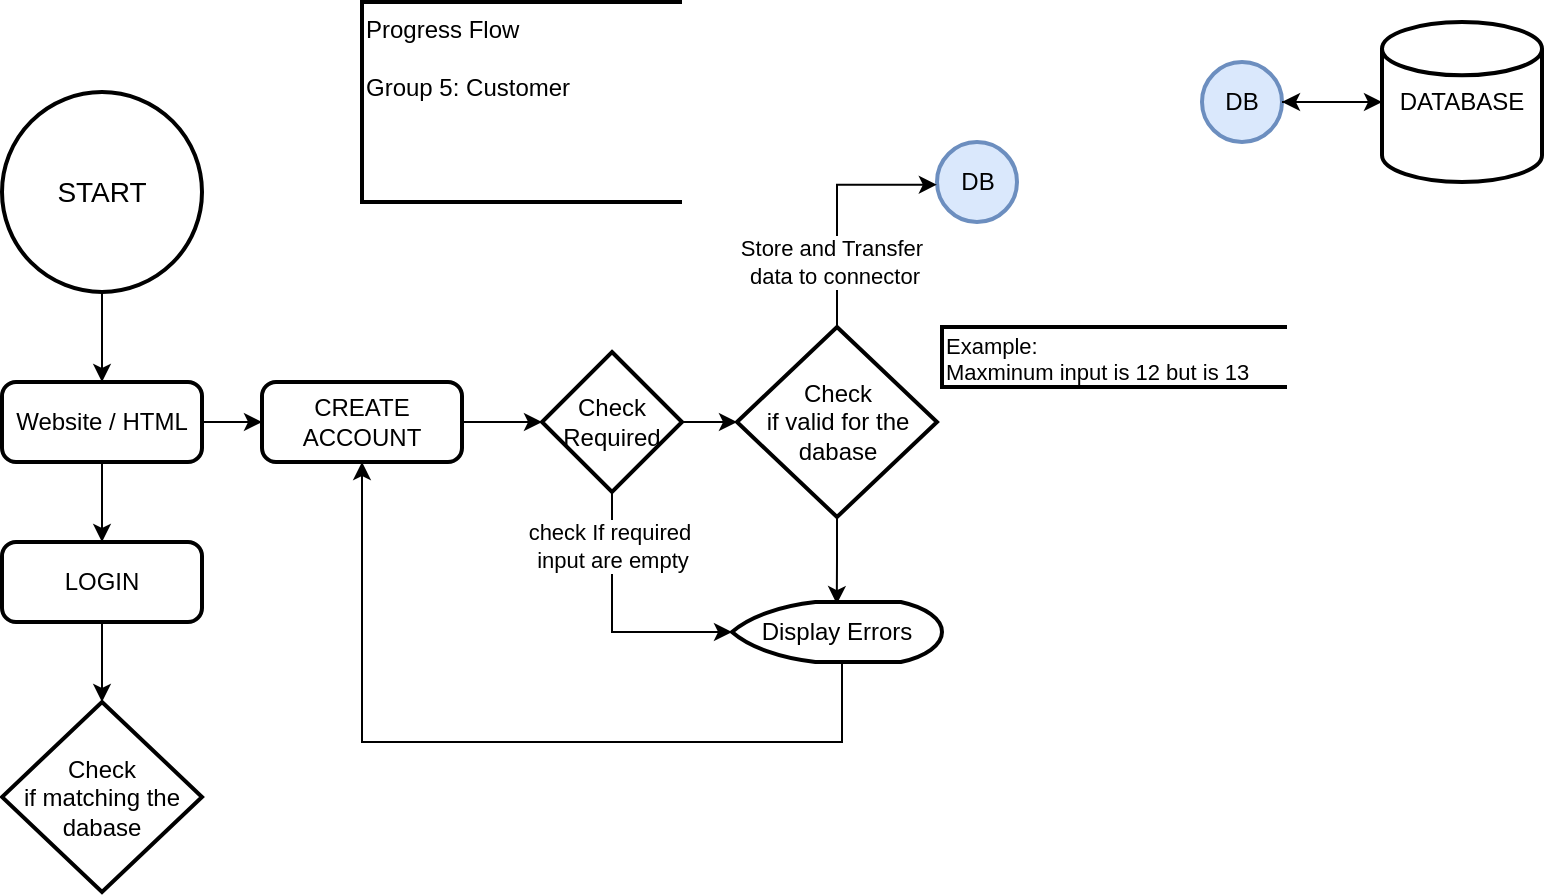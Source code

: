 <mxfile version="24.0.6" type="device">
  <diagram name="Page-1" id="C0pB-2nuhrxpLYxTiZ_2">
    <mxGraphModel dx="1523" dy="963" grid="1" gridSize="10" guides="1" tooltips="1" connect="1" arrows="1" fold="1" page="1" pageScale="1" pageWidth="850" pageHeight="1100" math="0" shadow="0">
      <root>
        <mxCell id="0" />
        <mxCell id="1" parent="0" />
        <mxCell id="KAI_ywYx_2HNOmHF93Lu-5" style="edgeStyle=orthogonalEdgeStyle;rounded=0;orthogonalLoop=1;jettySize=auto;html=1;entryX=0.5;entryY=0;entryDx=0;entryDy=0;" edge="1" parent="1" source="KAI_ywYx_2HNOmHF93Lu-1" target="KAI_ywYx_2HNOmHF93Lu-4">
          <mxGeometry relative="1" as="geometry" />
        </mxCell>
        <mxCell id="KAI_ywYx_2HNOmHF93Lu-1" value="&lt;font style=&quot;font-size: 14px;&quot;&gt;START&lt;/font&gt;" style="strokeWidth=2;html=1;shape=mxgraph.flowchart.start_2;whiteSpace=wrap;" vertex="1" parent="1">
          <mxGeometry x="60" y="55" width="100" height="100" as="geometry" />
        </mxCell>
        <mxCell id="KAI_ywYx_2HNOmHF93Lu-2" value="DATABASE" style="strokeWidth=2;html=1;shape=mxgraph.flowchart.database;whiteSpace=wrap;" vertex="1" parent="1">
          <mxGeometry x="750" y="20" width="80" height="80" as="geometry" />
        </mxCell>
        <mxCell id="KAI_ywYx_2HNOmHF93Lu-3" value="&lt;div&gt;Progress Flow&lt;/div&gt;&lt;div&gt;&lt;br&gt;&lt;/div&gt;&lt;div&gt;Group 5: Customer&lt;/div&gt;&lt;div&gt;&lt;br&gt;&lt;/div&gt;&lt;div&gt;&lt;br&gt;&lt;/div&gt;&lt;div&gt;&lt;br&gt;&lt;/div&gt;" style="strokeWidth=2;html=1;shape=mxgraph.flowchart.annotation_1;align=left;pointerEvents=1;" vertex="1" parent="1">
          <mxGeometry x="240" y="10" width="160" height="100" as="geometry" />
        </mxCell>
        <mxCell id="KAI_ywYx_2HNOmHF93Lu-7" style="edgeStyle=orthogonalEdgeStyle;rounded=0;orthogonalLoop=1;jettySize=auto;html=1;entryX=0;entryY=0.5;entryDx=0;entryDy=0;" edge="1" parent="1" source="KAI_ywYx_2HNOmHF93Lu-4" target="KAI_ywYx_2HNOmHF93Lu-6">
          <mxGeometry relative="1" as="geometry" />
        </mxCell>
        <mxCell id="KAI_ywYx_2HNOmHF93Lu-54" style="edgeStyle=orthogonalEdgeStyle;rounded=0;orthogonalLoop=1;jettySize=auto;html=1;" edge="1" parent="1" source="KAI_ywYx_2HNOmHF93Lu-4" target="KAI_ywYx_2HNOmHF93Lu-8">
          <mxGeometry relative="1" as="geometry" />
        </mxCell>
        <mxCell id="KAI_ywYx_2HNOmHF93Lu-4" value="Website / HTML" style="rounded=1;whiteSpace=wrap;html=1;absoluteArcSize=1;arcSize=14;strokeWidth=2;" vertex="1" parent="1">
          <mxGeometry x="60" y="200" width="100" height="40" as="geometry" />
        </mxCell>
        <mxCell id="KAI_ywYx_2HNOmHF93Lu-6" value="CREATE ACCOUNT" style="rounded=1;whiteSpace=wrap;html=1;absoluteArcSize=1;arcSize=14;strokeWidth=2;" vertex="1" parent="1">
          <mxGeometry x="190" y="200" width="100" height="40" as="geometry" />
        </mxCell>
        <mxCell id="KAI_ywYx_2HNOmHF93Lu-81" value="" style="edgeStyle=orthogonalEdgeStyle;rounded=0;orthogonalLoop=1;jettySize=auto;html=1;" edge="1" parent="1" source="KAI_ywYx_2HNOmHF93Lu-8" target="KAI_ywYx_2HNOmHF93Lu-80">
          <mxGeometry relative="1" as="geometry">
            <Array as="points">
              <mxPoint x="110" y="350" />
              <mxPoint x="110" y="350" />
            </Array>
          </mxGeometry>
        </mxCell>
        <mxCell id="KAI_ywYx_2HNOmHF93Lu-8" value="LOGIN" style="rounded=1;whiteSpace=wrap;html=1;absoluteArcSize=1;arcSize=14;strokeWidth=2;" vertex="1" parent="1">
          <mxGeometry x="60" y="280" width="100" height="40" as="geometry" />
        </mxCell>
        <mxCell id="KAI_ywYx_2HNOmHF93Lu-56" style="edgeStyle=orthogonalEdgeStyle;rounded=0;orthogonalLoop=1;jettySize=auto;html=1;entryX=0.499;entryY=0.035;entryDx=0;entryDy=0;entryPerimeter=0;" edge="1" parent="1" source="KAI_ywYx_2HNOmHF93Lu-50" target="KAI_ywYx_2HNOmHF93Lu-65">
          <mxGeometry relative="1" as="geometry">
            <mxPoint x="477.5" y="310.0" as="targetPoint" />
          </mxGeometry>
        </mxCell>
        <mxCell id="KAI_ywYx_2HNOmHF93Lu-50" value="Check&lt;div&gt;&lt;span style=&quot;background-color: initial;&quot;&gt;if valid for the dabase&lt;/span&gt;&lt;br&gt;&lt;/div&gt;" style="strokeWidth=2;html=1;shape=mxgraph.flowchart.decision;whiteSpace=wrap;" vertex="1" parent="1">
          <mxGeometry x="427.5" y="172.5" width="100" height="95" as="geometry" />
        </mxCell>
        <mxCell id="KAI_ywYx_2HNOmHF93Lu-58" value="DB" style="strokeWidth=2;html=1;shape=mxgraph.flowchart.start_2;whiteSpace=wrap;fillColor=#dae8fc;strokeColor=#6c8ebf;" vertex="1" parent="1">
          <mxGeometry x="527.5" y="80" width="40" height="40" as="geometry" />
        </mxCell>
        <mxCell id="KAI_ywYx_2HNOmHF93Lu-59" style="edgeStyle=orthogonalEdgeStyle;rounded=0;orthogonalLoop=1;jettySize=auto;html=1;entryX=-0.002;entryY=0.534;entryDx=0;entryDy=0;entryPerimeter=0;" edge="1" parent="1" source="KAI_ywYx_2HNOmHF93Lu-50" target="KAI_ywYx_2HNOmHF93Lu-58">
          <mxGeometry relative="1" as="geometry" />
        </mxCell>
        <mxCell id="KAI_ywYx_2HNOmHF93Lu-60" value="Store and Transfer&amp;nbsp;&lt;div&gt;data to connector&lt;/div&gt;" style="edgeLabel;html=1;align=center;verticalAlign=middle;resizable=0;points=[];" vertex="1" connectable="0" parent="KAI_ywYx_2HNOmHF93Lu-59">
          <mxGeometry x="-0.466" y="2" relative="1" as="geometry">
            <mxPoint as="offset" />
          </mxGeometry>
        </mxCell>
        <mxCell id="KAI_ywYx_2HNOmHF93Lu-62" value="DB" style="strokeWidth=2;html=1;shape=mxgraph.flowchart.start_2;whiteSpace=wrap;fillColor=#dae8fc;strokeColor=#6c8ebf;" vertex="1" parent="1">
          <mxGeometry x="660" y="40" width="40" height="40" as="geometry" />
        </mxCell>
        <mxCell id="KAI_ywYx_2HNOmHF93Lu-63" style="edgeStyle=orthogonalEdgeStyle;rounded=0;orthogonalLoop=1;jettySize=auto;html=1;entryX=0;entryY=0.5;entryDx=0;entryDy=0;entryPerimeter=0;" edge="1" parent="1" source="KAI_ywYx_2HNOmHF93Lu-62" target="KAI_ywYx_2HNOmHF93Lu-2">
          <mxGeometry relative="1" as="geometry" />
        </mxCell>
        <mxCell id="KAI_ywYx_2HNOmHF93Lu-64" style="edgeStyle=orthogonalEdgeStyle;rounded=0;orthogonalLoop=1;jettySize=auto;html=1;entryX=1;entryY=0.5;entryDx=0;entryDy=0;entryPerimeter=0;" edge="1" parent="1" source="KAI_ywYx_2HNOmHF93Lu-2" target="KAI_ywYx_2HNOmHF93Lu-62">
          <mxGeometry relative="1" as="geometry" />
        </mxCell>
        <mxCell id="KAI_ywYx_2HNOmHF93Lu-79" style="edgeStyle=orthogonalEdgeStyle;rounded=0;orthogonalLoop=1;jettySize=auto;html=1;entryX=0.5;entryY=1;entryDx=0;entryDy=0;" edge="1" parent="1" source="KAI_ywYx_2HNOmHF93Lu-65" target="KAI_ywYx_2HNOmHF93Lu-6">
          <mxGeometry relative="1" as="geometry">
            <mxPoint x="380" y="380" as="targetPoint" />
            <Array as="points">
              <mxPoint x="480" y="380" />
              <mxPoint x="240" y="380" />
            </Array>
          </mxGeometry>
        </mxCell>
        <mxCell id="KAI_ywYx_2HNOmHF93Lu-65" value="Display Errors" style="strokeWidth=2;html=1;shape=mxgraph.flowchart.display;whiteSpace=wrap;" vertex="1" parent="1">
          <mxGeometry x="425" y="310" width="105" height="30" as="geometry" />
        </mxCell>
        <mxCell id="KAI_ywYx_2HNOmHF93Lu-76" style="edgeStyle=orthogonalEdgeStyle;rounded=0;orthogonalLoop=1;jettySize=auto;html=1;entryX=0;entryY=0.5;entryDx=0;entryDy=0;entryPerimeter=0;" edge="1" parent="1" source="KAI_ywYx_2HNOmHF93Lu-72" target="KAI_ywYx_2HNOmHF93Lu-65">
          <mxGeometry relative="1" as="geometry">
            <mxPoint x="365" y="320" as="targetPoint" />
            <Array as="points">
              <mxPoint x="365" y="325" />
            </Array>
          </mxGeometry>
        </mxCell>
        <mxCell id="KAI_ywYx_2HNOmHF93Lu-77" value="check If required&amp;nbsp;&lt;div&gt;input are empty&lt;/div&gt;" style="edgeLabel;html=1;align=center;verticalAlign=middle;resizable=0;points=[];" vertex="1" connectable="0" parent="KAI_ywYx_2HNOmHF93Lu-76">
          <mxGeometry x="-0.587" relative="1" as="geometry">
            <mxPoint as="offset" />
          </mxGeometry>
        </mxCell>
        <mxCell id="KAI_ywYx_2HNOmHF93Lu-72" value="Check Required" style="strokeWidth=2;html=1;shape=mxgraph.flowchart.decision;whiteSpace=wrap;" vertex="1" parent="1">
          <mxGeometry x="330" y="185" width="70" height="70" as="geometry" />
        </mxCell>
        <mxCell id="KAI_ywYx_2HNOmHF93Lu-73" style="edgeStyle=orthogonalEdgeStyle;rounded=0;orthogonalLoop=1;jettySize=auto;html=1;entryX=0;entryY=0.5;entryDx=0;entryDy=0;entryPerimeter=0;" edge="1" parent="1" source="KAI_ywYx_2HNOmHF93Lu-72" target="KAI_ywYx_2HNOmHF93Lu-50">
          <mxGeometry relative="1" as="geometry" />
        </mxCell>
        <mxCell id="KAI_ywYx_2HNOmHF93Lu-74" style="edgeStyle=orthogonalEdgeStyle;rounded=0;orthogonalLoop=1;jettySize=auto;html=1;entryX=0;entryY=0.5;entryDx=0;entryDy=0;entryPerimeter=0;" edge="1" parent="1" source="KAI_ywYx_2HNOmHF93Lu-6" target="KAI_ywYx_2HNOmHF93Lu-72">
          <mxGeometry relative="1" as="geometry" />
        </mxCell>
        <mxCell id="KAI_ywYx_2HNOmHF93Lu-80" value="Check&lt;div&gt;&lt;span style=&quot;background-color: initial;&quot;&gt;if matching the dabase&lt;/span&gt;&lt;br&gt;&lt;/div&gt;" style="strokeWidth=2;html=1;shape=mxgraph.flowchart.decision;whiteSpace=wrap;" vertex="1" parent="1">
          <mxGeometry x="60" y="360" width="100" height="95" as="geometry" />
        </mxCell>
        <mxCell id="KAI_ywYx_2HNOmHF93Lu-82" value="&lt;font style=&quot;font-size: 11px;&quot;&gt;Example:&lt;/font&gt;&lt;div style=&quot;font-size: 11px;&quot;&gt;&lt;font style=&quot;font-size: 11px;&quot;&gt;Maxminum input is 12 but is 13&lt;/font&gt;&lt;/div&gt;" style="strokeWidth=2;html=1;shape=mxgraph.flowchart.annotation_1;align=left;pointerEvents=1;" vertex="1" parent="1">
          <mxGeometry x="530" y="172.5" width="172.5" height="30" as="geometry" />
        </mxCell>
      </root>
    </mxGraphModel>
  </diagram>
</mxfile>
